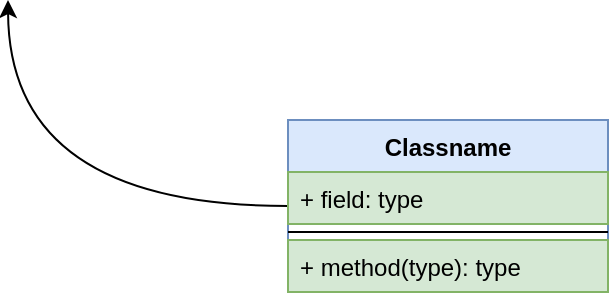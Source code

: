 <mxfile version="14.1.8" type="github"><diagram id="MWqqKGyRfrjco3DfXIH0" name="Page-1"><mxGraphModel dx="942" dy="582" grid="1" gridSize="10" guides="1" tooltips="1" connect="1" arrows="1" fold="1" page="1" pageScale="1" pageWidth="850" pageHeight="1100" math="0" shadow="0"><root><mxCell id="0"/><mxCell id="1" parent="0"/><mxCell id="_hv5DL3jlyQsrHJH_2bz-5" style="edgeStyle=orthogonalEdgeStyle;orthogonalLoop=1;jettySize=auto;html=1;curved=1;" edge="1" parent="1" source="_hv5DL3jlyQsrHJH_2bz-1"><mxGeometry relative="1" as="geometry"><mxPoint x="350" y="110" as="targetPoint"/></mxGeometry></mxCell><mxCell id="_hv5DL3jlyQsrHJH_2bz-1" value="Classname" style="swimlane;fontStyle=1;align=center;verticalAlign=top;childLayout=stackLayout;horizontal=1;startSize=26;horizontalStack=0;resizeParent=1;resizeParentMax=0;resizeLast=0;collapsible=1;marginBottom=0;fillColor=#dae8fc;strokeColor=#6c8ebf;" vertex="1" parent="1"><mxGeometry x="490" y="170" width="160" height="86" as="geometry"/></mxCell><mxCell id="_hv5DL3jlyQsrHJH_2bz-2" value="+ field: type" style="text;strokeColor=#82b366;fillColor=#d5e8d4;align=left;verticalAlign=top;spacingLeft=4;spacingRight=4;overflow=hidden;rotatable=0;points=[[0,0.5],[1,0.5]];portConstraint=eastwest;" vertex="1" parent="_hv5DL3jlyQsrHJH_2bz-1"><mxGeometry y="26" width="160" height="26" as="geometry"/></mxCell><mxCell id="_hv5DL3jlyQsrHJH_2bz-3" value="" style="line;strokeWidth=1;fillColor=none;align=left;verticalAlign=middle;spacingTop=-1;spacingLeft=3;spacingRight=3;rotatable=0;labelPosition=right;points=[];portConstraint=eastwest;" vertex="1" parent="_hv5DL3jlyQsrHJH_2bz-1"><mxGeometry y="52" width="160" height="8" as="geometry"/></mxCell><mxCell id="_hv5DL3jlyQsrHJH_2bz-4" value="+ method(type): type" style="text;strokeColor=#82b366;fillColor=#d5e8d4;align=left;verticalAlign=top;spacingLeft=4;spacingRight=4;overflow=hidden;rotatable=0;points=[[0,0.5],[1,0.5]];portConstraint=eastwest;" vertex="1" parent="_hv5DL3jlyQsrHJH_2bz-1"><mxGeometry y="60" width="160" height="26" as="geometry"/></mxCell></root></mxGraphModel></diagram></mxfile>